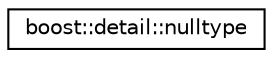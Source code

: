 digraph "Graphical Class Hierarchy"
{
  edge [fontname="Helvetica",fontsize="10",labelfontname="Helvetica",labelfontsize="10"];
  node [fontname="Helvetica",fontsize="10",shape=record];
  rankdir="LR";
  Node1 [label="boost::detail::nulltype",height=0.2,width=0.4,color="black", fillcolor="white", style="filled",URL="$structboost_1_1detail_1_1nulltype.html"];
}
